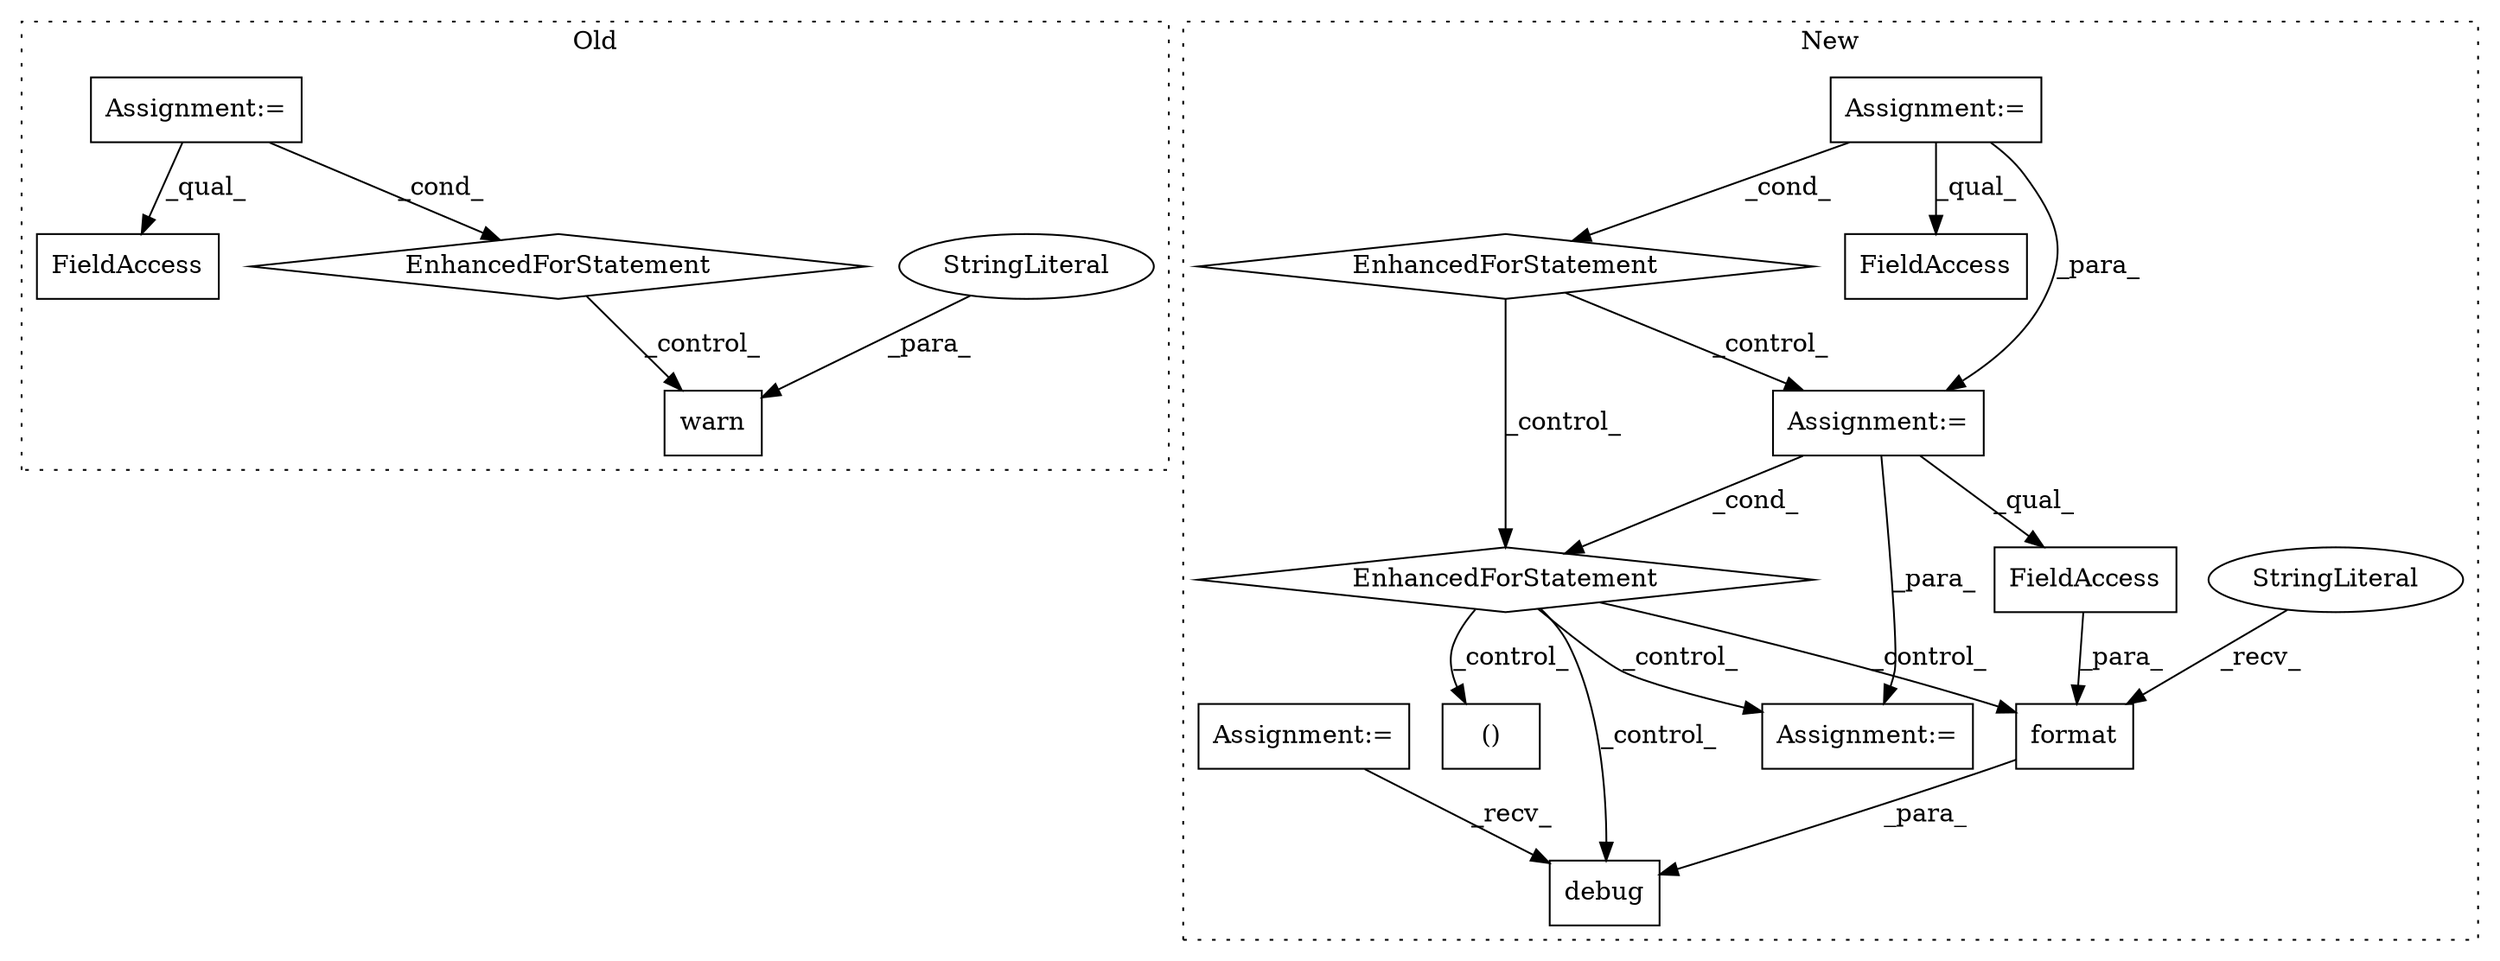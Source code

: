 digraph G {
subgraph cluster0 {
1 [label="warn" a="32" s="3358,3405" l="5,1" shape="box"];
6 [label="StringLiteral" a="45" s="3363" l="42" shape="ellipse"];
8 [label="EnhancedForStatement" a="70" s="2721,2800" l="53,2" shape="diamond"];
9 [label="Assignment:=" a="7" s="2721,2800" l="53,2" shape="box"];
13 [label="FieldAccess" a="22" s="3253" l="20" shape="box"];
label = "Old";
style="dotted";
}
subgraph cluster1 {
2 [label="debug" a="32" s="4530,4603" l="6,1" shape="box"];
3 [label="format" a="32" s="4583,4602" l="7,1" shape="box"];
4 [label="FieldAccess" a="22" s="4590" l="12" shape="box"];
5 [label="StringLiteral" a="45" s="4536" l="46" shape="ellipse"];
7 [label="EnhancedForStatement" a="70" s="4218,4340" l="73,2" shape="diamond"];
10 [label="Assignment:=" a="7" s="4617" l="1" shape="box"];
11 [label="EnhancedForStatement" a="70" s="4404,4511" l="77,2" shape="diamond"];
12 [label="Assignment:=" a="7" s="4218,4340" l="73,2" shape="box"];
14 [label="FieldAccess" a="22" s="4924" l="21" shape="box"];
15 [label="Assignment:=" a="7" s="3969" l="6" shape="box"];
16 [label="()" a="106" s="4955" l="35" shape="box"];
17 [label="Assignment:=" a="7" s="4404,4511" l="77,2" shape="box"];
label = "New";
style="dotted";
}
3 -> 2 [label="_para_"];
4 -> 3 [label="_para_"];
5 -> 3 [label="_recv_"];
6 -> 1 [label="_para_"];
7 -> 17 [label="_control_"];
7 -> 11 [label="_control_"];
8 -> 1 [label="_control_"];
9 -> 8 [label="_cond_"];
9 -> 13 [label="_qual_"];
11 -> 16 [label="_control_"];
11 -> 2 [label="_control_"];
11 -> 10 [label="_control_"];
11 -> 3 [label="_control_"];
12 -> 17 [label="_para_"];
12 -> 14 [label="_qual_"];
12 -> 7 [label="_cond_"];
15 -> 2 [label="_recv_"];
17 -> 11 [label="_cond_"];
17 -> 4 [label="_qual_"];
17 -> 10 [label="_para_"];
}